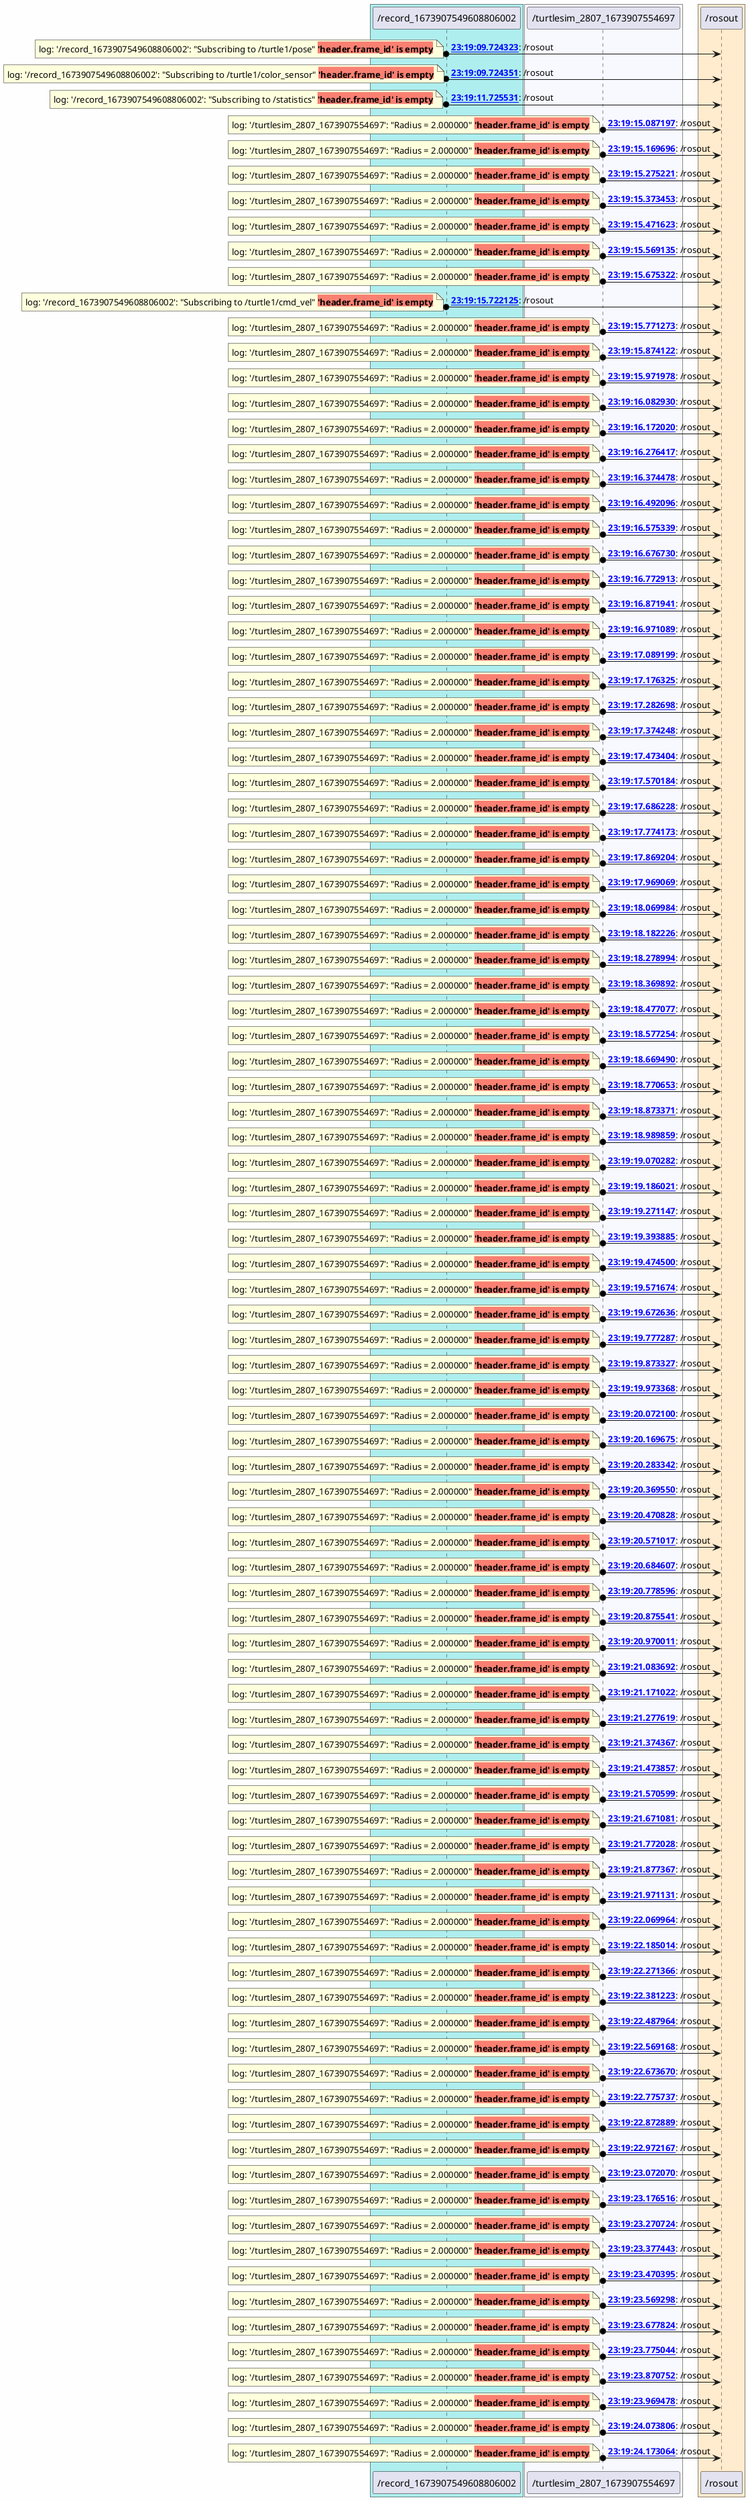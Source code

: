 @startuml

skinparam backgroundColor #FEFEFE

box #PaleTurquoise
    participant "/record_1673907549608806002" as _record_1673907549608806002 [[../nodes/_record_1673907549608806002.html]]
end box
box #GhostWhite
    participant "/turtlesim_2807_1673907554697" as _turtlesim_2807_1673907554697 [[../nodes/_turtlesim_2807_1673907554697.html]]
end box
box #BlanchedAlmond
    participant "/rosout" as _rosout [[../nodes/_rosout.html]]
end box

_record_1673907549608806002 o-> _rosout : **[[../msgs/0000000_msg.html {message data} 23:19:09.724323]]**: /rosout
note left
log: '/record_1673907549608806002': "Subscribing to /turtle1/pose" <b><back:salmon>'header.frame_id' is empty</back></b>
end note
_record_1673907549608806002 o-> _rosout : **[[../msgs/0000001_msg.html {message data} 23:19:09.724351]]**: /rosout
note left
log: '/record_1673907549608806002': "Subscribing to /turtle1/color_sensor" <b><back:salmon>'header.frame_id' is empty</back></b>
end note
_record_1673907549608806002 o-> _rosout : **[[../msgs/0000228_msg.html {message data} 23:19:11.725531]]**: /rosout
note left
log: '/record_1673907549608806002': "Subscribing to /statistics" <b><back:salmon>'header.frame_id' is empty</back></b>
end note
_turtlesim_2807_1673907554697 o-> _rosout : **[[../msgs/0000656_msg.html {message data} 23:19:15.087197]]**: /rosout
note left
log: '/turtlesim_2807_1673907554697': "Radius = 2.000000" <b><back:salmon>'header.frame_id' is empty</back></b>
end note
_turtlesim_2807_1673907554697 o-> _rosout : **[[../msgs/0000671_msg.html {message data} 23:19:15.169696]]**: /rosout
note left
log: '/turtlesim_2807_1673907554697': "Radius = 2.000000" <b><back:salmon>'header.frame_id' is empty</back></b>
end note
_turtlesim_2807_1673907554697 o-> _rosout : **[[../msgs/0000687_msg.html {message data} 23:19:15.275221]]**: /rosout
note left
log: '/turtlesim_2807_1673907554697': "Radius = 2.000000" <b><back:salmon>'header.frame_id' is empty</back></b>
end note
_turtlesim_2807_1673907554697 o-> _rosout : **[[../msgs/0000701_msg.html {message data} 23:19:15.373453]]**: /rosout
note left
log: '/turtlesim_2807_1673907554697': "Radius = 2.000000" <b><back:salmon>'header.frame_id' is empty</back></b>
end note
_turtlesim_2807_1673907554697 o-> _rosout : **[[../msgs/0000715_msg.html {message data} 23:19:15.471623]]**: /rosout
note left
log: '/turtlesim_2807_1673907554697': "Radius = 2.000000" <b><back:salmon>'header.frame_id' is empty</back></b>
end note
_turtlesim_2807_1673907554697 o-> _rosout : **[[../msgs/0000729_msg.html {message data} 23:19:15.569135]]**: /rosout
note left
log: '/turtlesim_2807_1673907554697': "Radius = 2.000000" <b><back:salmon>'header.frame_id' is empty</back></b>
end note
_turtlesim_2807_1673907554697 o-> _rosout : **[[../msgs/0000741_msg.html {message data} 23:19:15.675322]]**: /rosout
note left
log: '/turtlesim_2807_1673907554697': "Radius = 2.000000" <b><back:salmon>'header.frame_id' is empty</back></b>
end note
_record_1673907549608806002 o-> _rosout : **[[../msgs/0000751_msg.html {message data} 23:19:15.722125]]**: /rosout
note left
log: '/record_1673907549608806002': "Subscribing to /turtle1/cmd_vel" <b><back:salmon>'header.frame_id' is empty</back></b>
end note
_turtlesim_2807_1673907554697 o-> _rosout : **[[../msgs/0000761_msg.html {message data} 23:19:15.771273]]**: /rosout
note left
log: '/turtlesim_2807_1673907554697': "Radius = 2.000000" <b><back:salmon>'header.frame_id' is empty</back></b>
end note
_turtlesim_2807_1673907554697 o-> _rosout : **[[../msgs/0000775_msg.html {message data} 23:19:15.874122]]**: /rosout
note left
log: '/turtlesim_2807_1673907554697': "Radius = 2.000000" <b><back:salmon>'header.frame_id' is empty</back></b>
end note
_turtlesim_2807_1673907554697 o-> _rosout : **[[../msgs/0000790_msg.html {message data} 23:19:15.971978]]**: /rosout
note left
log: '/turtlesim_2807_1673907554697': "Radius = 2.000000" <b><back:salmon>'header.frame_id' is empty</back></b>
end note
_turtlesim_2807_1673907554697 o-> _rosout : **[[../msgs/0000807_msg.html {message data} 23:19:16.082930]]**: /rosout
note left
log: '/turtlesim_2807_1673907554697': "Radius = 2.000000" <b><back:salmon>'header.frame_id' is empty</back></b>
end note
_turtlesim_2807_1673907554697 o-> _rosout : **[[../msgs/0000824_msg.html {message data} 23:19:16.172020]]**: /rosout
note left
log: '/turtlesim_2807_1673907554697': "Radius = 2.000000" <b><back:salmon>'header.frame_id' is empty</back></b>
end note
_turtlesim_2807_1673907554697 o-> _rosout : **[[../msgs/0000838_msg.html {message data} 23:19:16.276417]]**: /rosout
note left
log: '/turtlesim_2807_1673907554697': "Radius = 2.000000" <b><back:salmon>'header.frame_id' is empty</back></b>
end note
_turtlesim_2807_1673907554697 o-> _rosout : **[[../msgs/0000854_msg.html {message data} 23:19:16.374478]]**: /rosout
note left
log: '/turtlesim_2807_1673907554697': "Radius = 2.000000" <b><back:salmon>'header.frame_id' is empty</back></b>
end note
_turtlesim_2807_1673907554697 o-> _rosout : **[[../msgs/0000870_msg.html {message data} 23:19:16.492096]]**: /rosout
note left
log: '/turtlesim_2807_1673907554697': "Radius = 2.000000" <b><back:salmon>'header.frame_id' is empty</back></b>
end note
_turtlesim_2807_1673907554697 o-> _rosout : **[[../msgs/0000885_msg.html {message data} 23:19:16.575339]]**: /rosout
note left
log: '/turtlesim_2807_1673907554697': "Radius = 2.000000" <b><back:salmon>'header.frame_id' is empty</back></b>
end note
_turtlesim_2807_1673907554697 o-> _rosout : **[[../msgs/0000897_msg.html {message data} 23:19:16.676730]]**: /rosout
note left
log: '/turtlesim_2807_1673907554697': "Radius = 2.000000" <b><back:salmon>'header.frame_id' is empty</back></b>
end note
_turtlesim_2807_1673907554697 o-> _rosout : **[[../msgs/0000911_msg.html {message data} 23:19:16.772913]]**: /rosout
note left
log: '/turtlesim_2807_1673907554697': "Radius = 2.000000" <b><back:salmon>'header.frame_id' is empty</back></b>
end note
_turtlesim_2807_1673907554697 o-> _rosout : **[[../msgs/0000928_msg.html {message data} 23:19:16.871941]]**: /rosout
note left
log: '/turtlesim_2807_1673907554697': "Radius = 2.000000" <b><back:salmon>'header.frame_id' is empty</back></b>
end note
_turtlesim_2807_1673907554697 o-> _rosout : **[[../msgs/0000944_msg.html {message data} 23:19:16.971089]]**: /rosout
note left
log: '/turtlesim_2807_1673907554697': "Radius = 2.000000" <b><back:salmon>'header.frame_id' is empty</back></b>
end note
_turtlesim_2807_1673907554697 o-> _rosout : **[[../msgs/0000960_msg.html {message data} 23:19:17.089199]]**: /rosout
note left
log: '/turtlesim_2807_1673907554697': "Radius = 2.000000" <b><back:salmon>'header.frame_id' is empty</back></b>
end note
_turtlesim_2807_1673907554697 o-> _rosout : **[[../msgs/0000979_msg.html {message data} 23:19:17.176325]]**: /rosout
note left
log: '/turtlesim_2807_1673907554697': "Radius = 2.000000" <b><back:salmon>'header.frame_id' is empty</back></b>
end note
_turtlesim_2807_1673907554697 o-> _rosout : **[[../msgs/0000993_msg.html {message data} 23:19:17.282698]]**: /rosout
note left
log: '/turtlesim_2807_1673907554697': "Radius = 2.000000" <b><back:salmon>'header.frame_id' is empty</back></b>
end note
_turtlesim_2807_1673907554697 o-> _rosout : **[[../msgs/0001010_msg.html {message data} 23:19:17.374248]]**: /rosout
note left
log: '/turtlesim_2807_1673907554697': "Radius = 2.000000" <b><back:salmon>'header.frame_id' is empty</back></b>
end note
_turtlesim_2807_1673907554697 o-> _rosout : **[[../msgs/0001024_msg.html {message data} 23:19:17.473404]]**: /rosout
note left
log: '/turtlesim_2807_1673907554697': "Radius = 2.000000" <b><back:salmon>'header.frame_id' is empty</back></b>
end note
_turtlesim_2807_1673907554697 o-> _rosout : **[[../msgs/0001040_msg.html {message data} 23:19:17.570184]]**: /rosout
note left
log: '/turtlesim_2807_1673907554697': "Radius = 2.000000" <b><back:salmon>'header.frame_id' is empty</back></b>
end note
_turtlesim_2807_1673907554697 o-> _rosout : **[[../msgs/0001056_msg.html {message data} 23:19:17.686228]]**: /rosout
note left
log: '/turtlesim_2807_1673907554697': "Radius = 2.000000" <b><back:salmon>'header.frame_id' is empty</back></b>
end note
_turtlesim_2807_1673907554697 o-> _rosout : **[[../msgs/0001069_msg.html {message data} 23:19:17.774173]]**: /rosout
note left
log: '/turtlesim_2807_1673907554697': "Radius = 2.000000" <b><back:salmon>'header.frame_id' is empty</back></b>
end note
_turtlesim_2807_1673907554697 o-> _rosout : **[[../msgs/0001085_msg.html {message data} 23:19:17.869204]]**: /rosout
note left
log: '/turtlesim_2807_1673907554697': "Radius = 2.000000" <b><back:salmon>'header.frame_id' is empty</back></b>
end note
_turtlesim_2807_1673907554697 o-> _rosout : **[[../msgs/0001100_msg.html {message data} 23:19:17.969069]]**: /rosout
note left
log: '/turtlesim_2807_1673907554697': "Radius = 2.000000" <b><back:salmon>'header.frame_id' is empty</back></b>
end note
_turtlesim_2807_1673907554697 o-> _rosout : **[[../msgs/0001117_msg.html {message data} 23:19:18.069984]]**: /rosout
note left
log: '/turtlesim_2807_1673907554697': "Radius = 2.000000" <b><back:salmon>'header.frame_id' is empty</back></b>
end note
_turtlesim_2807_1673907554697 o-> _rosout : **[[../msgs/0001133_msg.html {message data} 23:19:18.182226]]**: /rosout
note left
log: '/turtlesim_2807_1673907554697': "Radius = 2.000000" <b><back:salmon>'header.frame_id' is empty</back></b>
end note
_turtlesim_2807_1673907554697 o-> _rosout : **[[../msgs/0001150_msg.html {message data} 23:19:18.278994]]**: /rosout
note left
log: '/turtlesim_2807_1673907554697': "Radius = 2.000000" <b><back:salmon>'header.frame_id' is empty</back></b>
end note
_turtlesim_2807_1673907554697 o-> _rosout : **[[../msgs/0001165_msg.html {message data} 23:19:18.369892]]**: /rosout
note left
log: '/turtlesim_2807_1673907554697': "Radius = 2.000000" <b><back:salmon>'header.frame_id' is empty</back></b>
end note
_turtlesim_2807_1673907554697 o-> _rosout : **[[../msgs/0001181_msg.html {message data} 23:19:18.477077]]**: /rosout
note left
log: '/turtlesim_2807_1673907554697': "Radius = 2.000000" <b><back:salmon>'header.frame_id' is empty</back></b>
end note
_turtlesim_2807_1673907554697 o-> _rosout : **[[../msgs/0001196_msg.html {message data} 23:19:18.577254]]**: /rosout
note left
log: '/turtlesim_2807_1673907554697': "Radius = 2.000000" <b><back:salmon>'header.frame_id' is empty</back></b>
end note
_turtlesim_2807_1673907554697 o-> _rosout : **[[../msgs/0001213_msg.html {message data} 23:19:18.669490]]**: /rosout
note left
log: '/turtlesim_2807_1673907554697': "Radius = 2.000000" <b><back:salmon>'header.frame_id' is empty</back></b>
end note
_turtlesim_2807_1673907554697 o-> _rosout : **[[../msgs/0001229_msg.html {message data} 23:19:18.770653]]**: /rosout
note left
log: '/turtlesim_2807_1673907554697': "Radius = 2.000000" <b><back:salmon>'header.frame_id' is empty</back></b>
end note
_turtlesim_2807_1673907554697 o-> _rosout : **[[../msgs/0001244_msg.html {message data} 23:19:18.873371]]**: /rosout
note left
log: '/turtlesim_2807_1673907554697': "Radius = 2.000000" <b><back:salmon>'header.frame_id' is empty</back></b>
end note
_turtlesim_2807_1673907554697 o-> _rosout : **[[../msgs/0001258_msg.html {message data} 23:19:18.989859]]**: /rosout
note left
log: '/turtlesim_2807_1673907554697': "Radius = 2.000000" <b><back:salmon>'header.frame_id' is empty</back></b>
end note
_turtlesim_2807_1673907554697 o-> _rosout : **[[../msgs/0001277_msg.html {message data} 23:19:19.070282]]**: /rosout
note left
log: '/turtlesim_2807_1673907554697': "Radius = 2.000000" <b><back:salmon>'header.frame_id' is empty</back></b>
end note
_turtlesim_2807_1673907554697 o-> _rosout : **[[../msgs/0001291_msg.html {message data} 23:19:19.186021]]**: /rosout
note left
log: '/turtlesim_2807_1673907554697': "Radius = 2.000000" <b><back:salmon>'header.frame_id' is empty</back></b>
end note
_turtlesim_2807_1673907554697 o-> _rosout : **[[../msgs/0001303_msg.html {message data} 23:19:19.271147]]**: /rosout
note left
log: '/turtlesim_2807_1673907554697': "Radius = 2.000000" <b><back:salmon>'header.frame_id' is empty</back></b>
end note
_turtlesim_2807_1673907554697 o-> _rosout : **[[../msgs/0001322_msg.html {message data} 23:19:19.393885]]**: /rosout
note left
log: '/turtlesim_2807_1673907554697': "Radius = 2.000000" <b><back:salmon>'header.frame_id' is empty</back></b>
end note
_turtlesim_2807_1673907554697 o-> _rosout : **[[../msgs/0001333_msg.html {message data} 23:19:19.474500]]**: /rosout
note left
log: '/turtlesim_2807_1673907554697': "Radius = 2.000000" <b><back:salmon>'header.frame_id' is empty</back></b>
end note
_turtlesim_2807_1673907554697 o-> _rosout : **[[../msgs/0001349_msg.html {message data} 23:19:19.571674]]**: /rosout
note left
log: '/turtlesim_2807_1673907554697': "Radius = 2.000000" <b><back:salmon>'header.frame_id' is empty</back></b>
end note
_turtlesim_2807_1673907554697 o-> _rosout : **[[../msgs/0001363_msg.html {message data} 23:19:19.672636]]**: /rosout
note left
log: '/turtlesim_2807_1673907554697': "Radius = 2.000000" <b><back:salmon>'header.frame_id' is empty</back></b>
end note
_turtlesim_2807_1673907554697 o-> _rosout : **[[../msgs/0001379_msg.html {message data} 23:19:19.777287]]**: /rosout
note left
log: '/turtlesim_2807_1673907554697': "Radius = 2.000000" <b><back:salmon>'header.frame_id' is empty</back></b>
end note
_turtlesim_2807_1673907554697 o-> _rosout : **[[../msgs/0001394_msg.html {message data} 23:19:19.873327]]**: /rosout
note left
log: '/turtlesim_2807_1673907554697': "Radius = 2.000000" <b><back:salmon>'header.frame_id' is empty</back></b>
end note
_turtlesim_2807_1673907554697 o-> _rosout : **[[../msgs/0001411_msg.html {message data} 23:19:19.973368]]**: /rosout
note left
log: '/turtlesim_2807_1673907554697': "Radius = 2.000000" <b><back:salmon>'header.frame_id' is empty</back></b>
end note
_turtlesim_2807_1673907554697 o-> _rosout : **[[../msgs/0001427_msg.html {message data} 23:19:20.072100]]**: /rosout
note left
log: '/turtlesim_2807_1673907554697': "Radius = 2.000000" <b><back:salmon>'header.frame_id' is empty</back></b>
end note
_turtlesim_2807_1673907554697 o-> _rosout : **[[../msgs/0001444_msg.html {message data} 23:19:20.169675]]**: /rosout
note left
log: '/turtlesim_2807_1673907554697': "Radius = 2.000000" <b><back:salmon>'header.frame_id' is empty</back></b>
end note
_turtlesim_2807_1673907554697 o-> _rosout : **[[../msgs/0001459_msg.html {message data} 23:19:20.283342]]**: /rosout
note left
log: '/turtlesim_2807_1673907554697': "Radius = 2.000000" <b><back:salmon>'header.frame_id' is empty</back></b>
end note
_turtlesim_2807_1673907554697 o-> _rosout : **[[../msgs/0001477_msg.html {message data} 23:19:20.369550]]**: /rosout
note left
log: '/turtlesim_2807_1673907554697': "Radius = 2.000000" <b><back:salmon>'header.frame_id' is empty</back></b>
end note
_turtlesim_2807_1673907554697 o-> _rosout : **[[../msgs/0001491_msg.html {message data} 23:19:20.470828]]**: /rosout
note left
log: '/turtlesim_2807_1673907554697': "Radius = 2.000000" <b><back:salmon>'header.frame_id' is empty</back></b>
end note
_turtlesim_2807_1673907554697 o-> _rosout : **[[../msgs/0001506_msg.html {message data} 23:19:20.571017]]**: /rosout
note left
log: '/turtlesim_2807_1673907554697': "Radius = 2.000000" <b><back:salmon>'header.frame_id' is empty</back></b>
end note
_turtlesim_2807_1673907554697 o-> _rosout : **[[../msgs/0001524_msg.html {message data} 23:19:20.684607]]**: /rosout
note left
log: '/turtlesim_2807_1673907554697': "Radius = 2.000000" <b><back:salmon>'header.frame_id' is empty</back></b>
end note
_turtlesim_2807_1673907554697 o-> _rosout : **[[../msgs/0001539_msg.html {message data} 23:19:20.778596]]**: /rosout
note left
log: '/turtlesim_2807_1673907554697': "Radius = 2.000000" <b><back:salmon>'header.frame_id' is empty</back></b>
end note
_turtlesim_2807_1673907554697 o-> _rosout : **[[../msgs/0001553_msg.html {message data} 23:19:20.875541]]**: /rosout
note left
log: '/turtlesim_2807_1673907554697': "Radius = 2.000000" <b><back:salmon>'header.frame_id' is empty</back></b>
end note
_turtlesim_2807_1673907554697 o-> _rosout : **[[../msgs/0001567_msg.html {message data} 23:19:20.970011]]**: /rosout
note left
log: '/turtlesim_2807_1673907554697': "Radius = 2.000000" <b><back:salmon>'header.frame_id' is empty</back></b>
end note
_turtlesim_2807_1673907554697 o-> _rosout : **[[../msgs/0001588_msg.html {message data} 23:19:21.083692]]**: /rosout
note left
log: '/turtlesim_2807_1673907554697': "Radius = 2.000000" <b><back:salmon>'header.frame_id' is empty</back></b>
end note
_turtlesim_2807_1673907554697 o-> _rosout : **[[../msgs/0001602_msg.html {message data} 23:19:21.171022]]**: /rosout
note left
log: '/turtlesim_2807_1673907554697': "Radius = 2.000000" <b><back:salmon>'header.frame_id' is empty</back></b>
end note
_turtlesim_2807_1673907554697 o-> _rosout : **[[../msgs/0001616_msg.html {message data} 23:19:21.277619]]**: /rosout
note left
log: '/turtlesim_2807_1673907554697': "Radius = 2.000000" <b><back:salmon>'header.frame_id' is empty</back></b>
end note
_turtlesim_2807_1673907554697 o-> _rosout : **[[../msgs/0001633_msg.html {message data} 23:19:21.374367]]**: /rosout
note left
log: '/turtlesim_2807_1673907554697': "Radius = 2.000000" <b><back:salmon>'header.frame_id' is empty</back></b>
end note
_turtlesim_2807_1673907554697 o-> _rosout : **[[../msgs/0001652_msg.html {message data} 23:19:21.473857]]**: /rosout
note left
log: '/turtlesim_2807_1673907554697': "Radius = 2.000000" <b><back:salmon>'header.frame_id' is empty</back></b>
end note
_turtlesim_2807_1673907554697 o-> _rosout : **[[../msgs/0001665_msg.html {message data} 23:19:21.570599]]**: /rosout
note left
log: '/turtlesim_2807_1673907554697': "Radius = 2.000000" <b><back:salmon>'header.frame_id' is empty</back></b>
end note
_turtlesim_2807_1673907554697 o-> _rosout : **[[../msgs/0001680_msg.html {message data} 23:19:21.671081]]**: /rosout
note left
log: '/turtlesim_2807_1673907554697': "Radius = 2.000000" <b><back:salmon>'header.frame_id' is empty</back></b>
end note
_turtlesim_2807_1673907554697 o-> _rosout : **[[../msgs/0001697_msg.html {message data} 23:19:21.772028]]**: /rosout
note left
log: '/turtlesim_2807_1673907554697': "Radius = 2.000000" <b><back:salmon>'header.frame_id' is empty</back></b>
end note
_turtlesim_2807_1673907554697 o-> _rosout : **[[../msgs/0001711_msg.html {message data} 23:19:21.877367]]**: /rosout
note left
log: '/turtlesim_2807_1673907554697': "Radius = 2.000000" <b><back:salmon>'header.frame_id' is empty</back></b>
end note
_turtlesim_2807_1673907554697 o-> _rosout : **[[../msgs/0001728_msg.html {message data} 23:19:21.971131]]**: /rosout
note left
log: '/turtlesim_2807_1673907554697': "Radius = 2.000000" <b><back:salmon>'header.frame_id' is empty</back></b>
end note
_turtlesim_2807_1673907554697 o-> _rosout : **[[../msgs/0001745_msg.html {message data} 23:19:22.069964]]**: /rosout
note left
log: '/turtlesim_2807_1673907554697': "Radius = 2.000000" <b><back:salmon>'header.frame_id' is empty</back></b>
end note
_turtlesim_2807_1673907554697 o-> _rosout : **[[../msgs/0001760_msg.html {message data} 23:19:22.185014]]**: /rosout
note left
log: '/turtlesim_2807_1673907554697': "Radius = 2.000000" <b><back:salmon>'header.frame_id' is empty</back></b>
end note
_turtlesim_2807_1673907554697 o-> _rosout : **[[../msgs/0001777_msg.html {message data} 23:19:22.271366]]**: /rosout
note left
log: '/turtlesim_2807_1673907554697': "Radius = 2.000000" <b><back:salmon>'header.frame_id' is empty</back></b>
end note
_turtlesim_2807_1673907554697 o-> _rosout : **[[../msgs/0001790_msg.html {message data} 23:19:22.381223]]**: /rosout
note left
log: '/turtlesim_2807_1673907554697': "Radius = 2.000000" <b><back:salmon>'header.frame_id' is empty</back></b>
end note
_turtlesim_2807_1673907554697 o-> _rosout : **[[../msgs/0001808_msg.html {message data} 23:19:22.487964]]**: /rosout
note left
log: '/turtlesim_2807_1673907554697': "Radius = 2.000000" <b><back:salmon>'header.frame_id' is empty</back></b>
end note
_turtlesim_2807_1673907554697 o-> _rosout : **[[../msgs/0001819_msg.html {message data} 23:19:22.569168]]**: /rosout
note left
log: '/turtlesim_2807_1673907554697': "Radius = 2.000000" <b><back:salmon>'header.frame_id' is empty</back></b>
end note
_turtlesim_2807_1673907554697 o-> _rosout : **[[../msgs/0001834_msg.html {message data} 23:19:22.673670]]**: /rosout
note left
log: '/turtlesim_2807_1673907554697': "Radius = 2.000000" <b><back:salmon>'header.frame_id' is empty</back></b>
end note
_turtlesim_2807_1673907554697 o-> _rosout : **[[../msgs/0001851_msg.html {message data} 23:19:22.775737]]**: /rosout
note left
log: '/turtlesim_2807_1673907554697': "Radius = 2.000000" <b><back:salmon>'header.frame_id' is empty</back></b>
end note
_turtlesim_2807_1673907554697 o-> _rosout : **[[../msgs/0001867_msg.html {message data} 23:19:22.872889]]**: /rosout
note left
log: '/turtlesim_2807_1673907554697': "Radius = 2.000000" <b><back:salmon>'header.frame_id' is empty</back></b>
end note
_turtlesim_2807_1673907554697 o-> _rosout : **[[../msgs/0001882_msg.html {message data} 23:19:22.972167]]**: /rosout
note left
log: '/turtlesim_2807_1673907554697': "Radius = 2.000000" <b><back:salmon>'header.frame_id' is empty</back></b>
end note
_turtlesim_2807_1673907554697 o-> _rosout : **[[../msgs/0001901_msg.html {message data} 23:19:23.072070]]**: /rosout
note left
log: '/turtlesim_2807_1673907554697': "Radius = 2.000000" <b><back:salmon>'header.frame_id' is empty</back></b>
end note
_turtlesim_2807_1673907554697 o-> _rosout : **[[../msgs/0001914_msg.html {message data} 23:19:23.176516]]**: /rosout
note left
log: '/turtlesim_2807_1673907554697': "Radius = 2.000000" <b><back:salmon>'header.frame_id' is empty</back></b>
end note
_turtlesim_2807_1673907554697 o-> _rosout : **[[../msgs/0001930_msg.html {message data} 23:19:23.270724]]**: /rosout
note left
log: '/turtlesim_2807_1673907554697': "Radius = 2.000000" <b><back:salmon>'header.frame_id' is empty</back></b>
end note
_turtlesim_2807_1673907554697 o-> _rosout : **[[../msgs/0001948_msg.html {message data} 23:19:23.377443]]**: /rosout
note left
log: '/turtlesim_2807_1673907554697': "Radius = 2.000000" <b><back:salmon>'header.frame_id' is empty</back></b>
end note
_turtlesim_2807_1673907554697 o-> _rosout : **[[../msgs/0001961_msg.html {message data} 23:19:23.470395]]**: /rosout
note left
log: '/turtlesim_2807_1673907554697': "Radius = 2.000000" <b><back:salmon>'header.frame_id' is empty</back></b>
end note
_turtlesim_2807_1673907554697 o-> _rosout : **[[../msgs/0001979_msg.html {message data} 23:19:23.569298]]**: /rosout
note left
log: '/turtlesim_2807_1673907554697': "Radius = 2.000000" <b><back:salmon>'header.frame_id' is empty</back></b>
end note
_turtlesim_2807_1673907554697 o-> _rosout : **[[../msgs/0001994_msg.html {message data} 23:19:23.677824]]**: /rosout
note left
log: '/turtlesim_2807_1673907554697': "Radius = 2.000000" <b><back:salmon>'header.frame_id' is empty</back></b>
end note
_turtlesim_2807_1673907554697 o-> _rosout : **[[../msgs/0002012_msg.html {message data} 23:19:23.775044]]**: /rosout
note left
log: '/turtlesim_2807_1673907554697': "Radius = 2.000000" <b><back:salmon>'header.frame_id' is empty</back></b>
end note
_turtlesim_2807_1673907554697 o-> _rosout : **[[../msgs/0002026_msg.html {message data} 23:19:23.870752]]**: /rosout
note left
log: '/turtlesim_2807_1673907554697': "Radius = 2.000000" <b><back:salmon>'header.frame_id' is empty</back></b>
end note
_turtlesim_2807_1673907554697 o-> _rosout : **[[../msgs/0002041_msg.html {message data} 23:19:23.969478]]**: /rosout
note left
log: '/turtlesim_2807_1673907554697': "Radius = 2.000000" <b><back:salmon>'header.frame_id' is empty</back></b>
end note
_turtlesim_2807_1673907554697 o-> _rosout : **[[../msgs/0002060_msg.html {message data} 23:19:24.073806]]**: /rosout
note left
log: '/turtlesim_2807_1673907554697': "Radius = 2.000000" <b><back:salmon>'header.frame_id' is empty</back></b>
end note
_turtlesim_2807_1673907554697 o-> _rosout : **[[../msgs/0002074_msg.html {message data} 23:19:24.173064]]**: /rosout
note left
log: '/turtlesim_2807_1673907554697': "Radius = 2.000000" <b><back:salmon>'header.frame_id' is empty</back></b>
end note

@enduml
